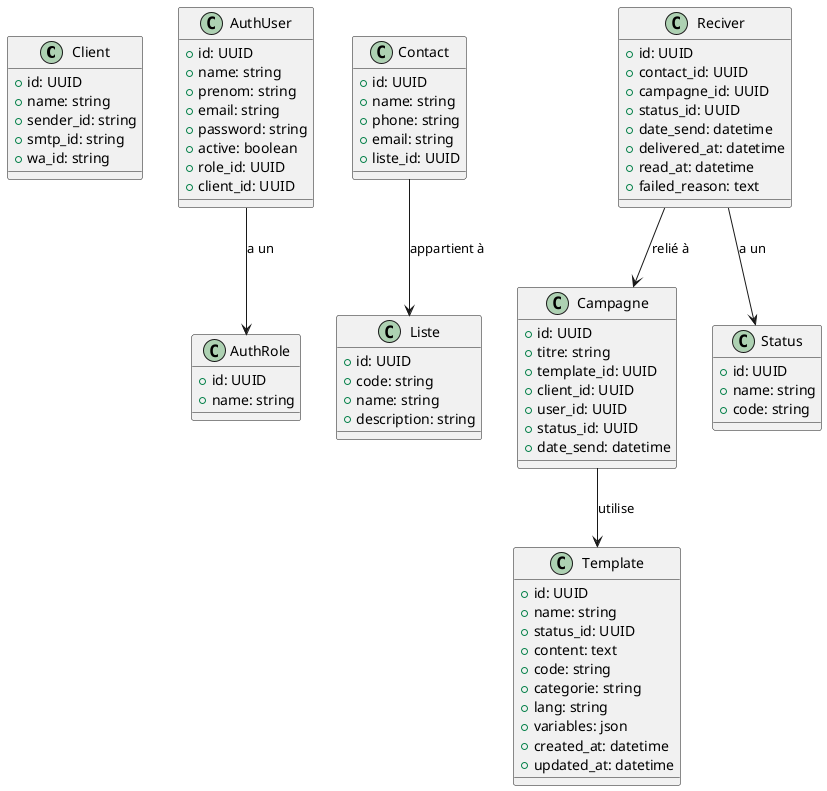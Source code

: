 

@startuml

class Client {
  +id: UUID
  +name: string
  +sender_id: string
  +smtp_id: string
  +wa_id: string
}

class AuthUser {
  +id: UUID
  +name: string
  +prenom: string
  +email: string
  +password: string
  +active: boolean
  +role_id: UUID
  +client_id: UUID

}

class AuthRole {
  +id: UUID
  +name: string
}

class Liste {
  +id: UUID
  +code: string
  +name: string
  +description: string
}

class Contact {
  +id: UUID
  +name: string
  +phone: string
  +email: string
  +liste_id: UUID
}


class Template {
  +id: UUID
  +name: string
  +status_id: UUID
  +content: text
  +code: string
  +categorie: string
  +lang: string
  +variables: json
  +created_at: datetime
  +updated_at: datetime
}

class Campagne {
  +id: UUID
  +titre: string
  +template_id: UUID
  +client_id: UUID
  +user_id: UUID
  +status_id: UUID
  +date_send: datetime
}

class Reciver {
  +id: UUID
  +contact_id: UUID
  +campagne_id: UUID
  +status_id: UUID
  +date_send: datetime
  +delivered_at: datetime
  +read_at: datetime
  +failed_reason: text
}

class Status {
  +id: UUID
  +name: string
  +code: string
}

Campagne --> Template : "utilise"
Reciver --> Campagne : "relié à"
Reciver --> Status : "a un"
AuthUser --> AuthRole : "a un"
Contact --> Liste : "appartient à"

@enduml


